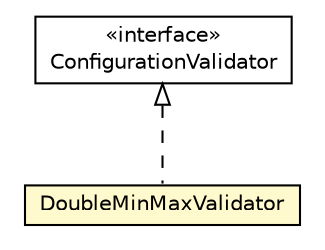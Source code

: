 #!/usr/local/bin/dot
#
# Class diagram 
# Generated by UMLGraph version R5_6-24-gf6e263 (http://www.umlgraph.org/)
#

digraph G {
	edge [fontname="Helvetica",fontsize=10,labelfontname="Helvetica",labelfontsize=10];
	node [fontname="Helvetica",fontsize=10,shape=plaintext];
	nodesep=0.25;
	ranksep=0.5;
	// org.universAAL.tools.ucc.configuration.model.interfaces.ConfigurationValidator
	c52718 [label=<<table title="org.universAAL.tools.ucc.configuration.model.interfaces.ConfigurationValidator" border="0" cellborder="1" cellspacing="0" cellpadding="2" port="p" href="../interfaces/ConfigurationValidator.html">
		<tr><td><table border="0" cellspacing="0" cellpadding="1">
<tr><td align="center" balign="center"> &#171;interface&#187; </td></tr>
<tr><td align="center" balign="center"> ConfigurationValidator </td></tr>
		</table></td></tr>
		</table>>, URL="../interfaces/ConfigurationValidator.html", fontname="Helvetica", fontcolor="black", fontsize=10.0];
	// org.universAAL.tools.ucc.configuration.model.validators.DoubleMinMaxValidator
	c52725 [label=<<table title="org.universAAL.tools.ucc.configuration.model.validators.DoubleMinMaxValidator" border="0" cellborder="1" cellspacing="0" cellpadding="2" port="p" bgcolor="lemonChiffon" href="./DoubleMinMaxValidator.html">
		<tr><td><table border="0" cellspacing="0" cellpadding="1">
<tr><td align="center" balign="center"> DoubleMinMaxValidator </td></tr>
		</table></td></tr>
		</table>>, URL="./DoubleMinMaxValidator.html", fontname="Helvetica", fontcolor="black", fontsize=10.0];
	//org.universAAL.tools.ucc.configuration.model.validators.DoubleMinMaxValidator implements org.universAAL.tools.ucc.configuration.model.interfaces.ConfigurationValidator
	c52718:p -> c52725:p [dir=back,arrowtail=empty,style=dashed];
}

